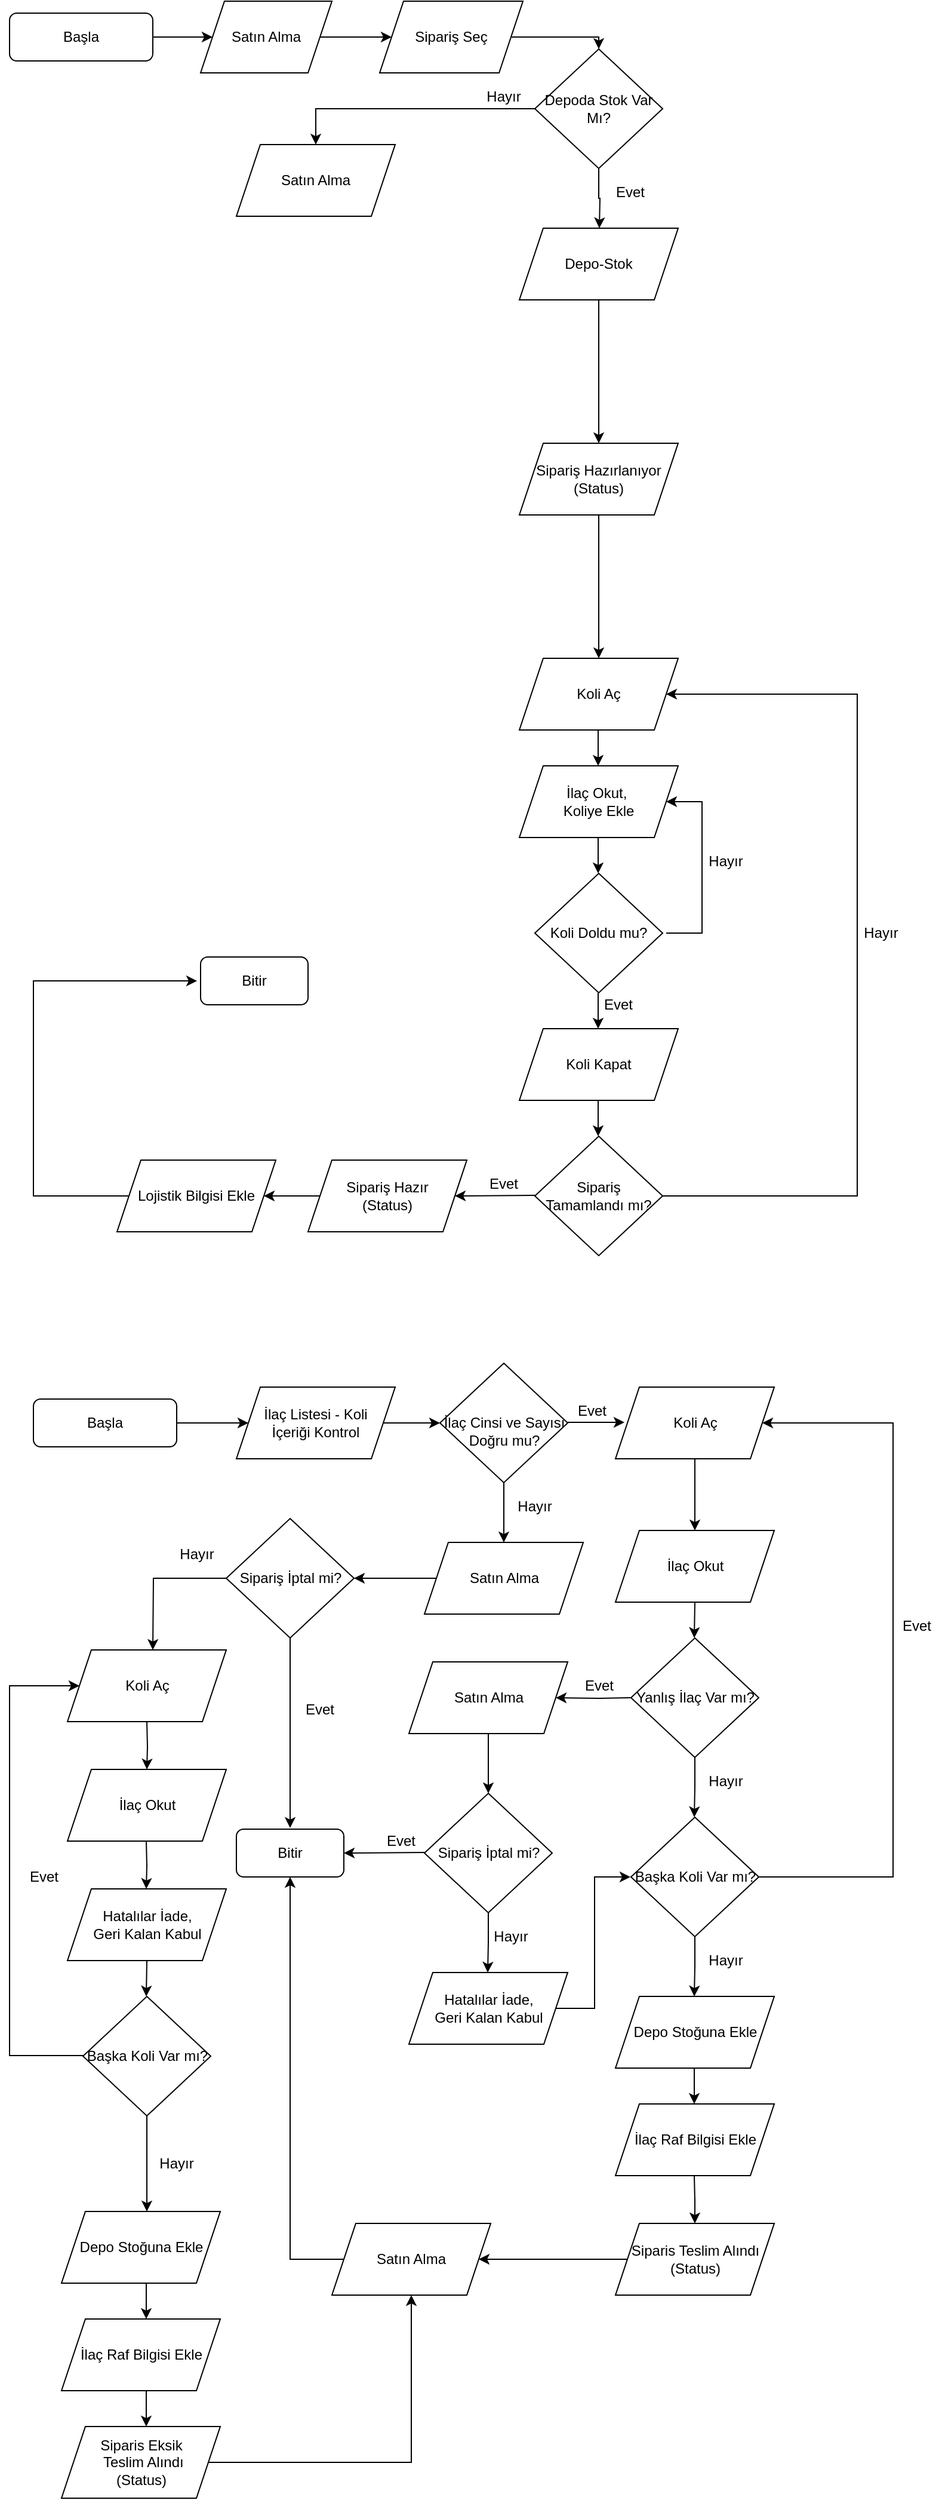 <mxfile version="13.9.2" type="github">
  <diagram id="C5RBs43oDa-KdzZeNtuy" name="Page-1">
    <mxGraphModel dx="1038" dy="580" grid="1" gridSize="10" guides="1" tooltips="1" connect="1" arrows="1" fold="1" page="1" pageScale="1" pageWidth="827" pageHeight="1169" math="0" shadow="0">
      <root>
        <mxCell id="WIyWlLk6GJQsqaUBKTNV-0" />
        <mxCell id="WIyWlLk6GJQsqaUBKTNV-1" parent="WIyWlLk6GJQsqaUBKTNV-0" />
        <mxCell id="t-u_EsN-zB867bTSoadE-10" style="edgeStyle=orthogonalEdgeStyle;rounded=0;orthogonalLoop=1;jettySize=auto;html=1;entryX=0;entryY=0.5;entryDx=0;entryDy=0;" edge="1" parent="WIyWlLk6GJQsqaUBKTNV-1" target="t-u_EsN-zB867bTSoadE-13">
          <mxGeometry relative="1" as="geometry">
            <Array as="points">
              <mxPoint x="860" y="520" />
              <mxPoint x="860" y="380" />
            </Array>
            <mxPoint x="826.5" y="520" as="sourcePoint" />
          </mxGeometry>
        </mxCell>
        <mxCell id="t-u_EsN-zB867bTSoadE-12" style="edgeStyle=orthogonalEdgeStyle;rounded=0;orthogonalLoop=1;jettySize=auto;html=1;entryX=0.5;entryY=0;entryDx=0;entryDy=0;" edge="1" parent="WIyWlLk6GJQsqaUBKTNV-1" source="t-u_EsN-zB867bTSoadE-13">
          <mxGeometry relative="1" as="geometry">
            <mxPoint x="947" y="490" as="targetPoint" />
          </mxGeometry>
        </mxCell>
        <mxCell id="t-u_EsN-zB867bTSoadE-37" value="Başla" style="rounded=1;whiteSpace=wrap;html=1;fontSize=12;glass=0;strokeWidth=1;shadow=0;" vertex="1" parent="WIyWlLk6GJQsqaUBKTNV-1">
          <mxGeometry x="20" y="30" width="120" height="40" as="geometry" />
        </mxCell>
        <mxCell id="t-u_EsN-zB867bTSoadE-38" style="edgeStyle=orthogonalEdgeStyle;rounded=0;orthogonalLoop=1;jettySize=auto;html=1;exitX=1;exitY=0.5;exitDx=0;exitDy=0;entryX=0;entryY=0.5;entryDx=0;entryDy=0;" edge="1" parent="WIyWlLk6GJQsqaUBKTNV-1" source="t-u_EsN-zB867bTSoadE-37" target="t-u_EsN-zB867bTSoadE-39">
          <mxGeometry relative="1" as="geometry">
            <mxPoint x="170" y="50" as="sourcePoint" />
            <mxPoint x="170" y="60" as="targetPoint" />
            <Array as="points" />
          </mxGeometry>
        </mxCell>
        <mxCell id="t-u_EsN-zB867bTSoadE-39" value="Satın Alma" style="shape=parallelogram;perimeter=parallelogramPerimeter;whiteSpace=wrap;html=1;fixedSize=1;" vertex="1" parent="WIyWlLk6GJQsqaUBKTNV-1">
          <mxGeometry x="180" y="20" width="110" height="60" as="geometry" />
        </mxCell>
        <mxCell id="t-u_EsN-zB867bTSoadE-41" style="edgeStyle=orthogonalEdgeStyle;rounded=0;orthogonalLoop=1;jettySize=auto;html=1;entryX=0;entryY=0.5;entryDx=0;entryDy=0;exitX=1;exitY=0.5;exitDx=0;exitDy=0;" edge="1" parent="WIyWlLk6GJQsqaUBKTNV-1" target="t-u_EsN-zB867bTSoadE-42" source="t-u_EsN-zB867bTSoadE-39">
          <mxGeometry relative="1" as="geometry">
            <mxPoint x="336.5" y="50" as="targetPoint" />
            <mxPoint x="320" y="50" as="sourcePoint" />
          </mxGeometry>
        </mxCell>
        <mxCell id="t-u_EsN-zB867bTSoadE-42" value="Sipariş Seç" style="shape=parallelogram;perimeter=parallelogramPerimeter;whiteSpace=wrap;html=1;fixedSize=1;" vertex="1" parent="WIyWlLk6GJQsqaUBKTNV-1">
          <mxGeometry x="330" y="20" width="120" height="60" as="geometry" />
        </mxCell>
        <mxCell id="t-u_EsN-zB867bTSoadE-43" value="Depoda Stok Var Mı?" style="rhombus;whiteSpace=wrap;html=1;" vertex="1" parent="WIyWlLk6GJQsqaUBKTNV-1">
          <mxGeometry x="460" y="60" width="107" height="100" as="geometry" />
        </mxCell>
        <mxCell id="t-u_EsN-zB867bTSoadE-44" style="edgeStyle=orthogonalEdgeStyle;rounded=0;orthogonalLoop=1;jettySize=auto;html=1;exitX=1;exitY=0.5;exitDx=0;exitDy=0;entryX=0.5;entryY=0;entryDx=0;entryDy=0;" edge="1" parent="WIyWlLk6GJQsqaUBKTNV-1" source="t-u_EsN-zB867bTSoadE-42" target="t-u_EsN-zB867bTSoadE-43">
          <mxGeometry relative="1" as="geometry">
            <mxPoint x="480" y="49.5" as="sourcePoint" />
            <mxPoint x="556" y="49.5" as="targetPoint" />
            <Array as="points">
              <mxPoint x="514" y="50" />
            </Array>
          </mxGeometry>
        </mxCell>
        <mxCell id="t-u_EsN-zB867bTSoadE-45" style="edgeStyle=orthogonalEdgeStyle;rounded=0;orthogonalLoop=1;jettySize=auto;html=1;exitX=0.5;exitY=1;exitDx=0;exitDy=0;" edge="1" parent="WIyWlLk6GJQsqaUBKTNV-1" source="t-u_EsN-zB867bTSoadE-43">
          <mxGeometry relative="1" as="geometry">
            <mxPoint x="510" y="200" as="sourcePoint" />
            <mxPoint x="514" y="210" as="targetPoint" />
          </mxGeometry>
        </mxCell>
        <mxCell id="t-u_EsN-zB867bTSoadE-46" value="Evet" style="text;html=1;strokeColor=none;fillColor=none;align=center;verticalAlign=middle;whiteSpace=wrap;rounded=0;" vertex="1" parent="WIyWlLk6GJQsqaUBKTNV-1">
          <mxGeometry x="520" y="170" width="40" height="20" as="geometry" />
        </mxCell>
        <mxCell id="t-u_EsN-zB867bTSoadE-47" value="Depo-Stok" style="shape=parallelogram;perimeter=parallelogramPerimeter;whiteSpace=wrap;html=1;fixedSize=1;" vertex="1" parent="WIyWlLk6GJQsqaUBKTNV-1">
          <mxGeometry x="447" y="210" width="133" height="60" as="geometry" />
        </mxCell>
        <mxCell id="t-u_EsN-zB867bTSoadE-50" style="edgeStyle=orthogonalEdgeStyle;rounded=0;orthogonalLoop=1;jettySize=auto;html=1;exitX=0.5;exitY=1;exitDx=0;exitDy=0;entryX=0.5;entryY=0;entryDx=0;entryDy=0;" edge="1" parent="WIyWlLk6GJQsqaUBKTNV-1" source="t-u_EsN-zB867bTSoadE-47" target="t-u_EsN-zB867bTSoadE-55">
          <mxGeometry relative="1" as="geometry">
            <mxPoint x="600" y="290" as="sourcePoint" />
            <mxPoint x="512" y="300" as="targetPoint" />
          </mxGeometry>
        </mxCell>
        <mxCell id="t-u_EsN-zB867bTSoadE-55" value="Sipariş Hazırlanıyor&lt;br&gt;(Status)" style="shape=parallelogram;perimeter=parallelogramPerimeter;whiteSpace=wrap;html=1;fixedSize=1;" vertex="1" parent="WIyWlLk6GJQsqaUBKTNV-1">
          <mxGeometry x="447" y="390" width="133" height="60" as="geometry" />
        </mxCell>
        <mxCell id="t-u_EsN-zB867bTSoadE-63" style="edgeStyle=orthogonalEdgeStyle;rounded=0;orthogonalLoop=1;jettySize=auto;html=1;entryX=0.5;entryY=0;entryDx=0;entryDy=0;exitX=0.5;exitY=1;exitDx=0;exitDy=0;" edge="1" parent="WIyWlLk6GJQsqaUBKTNV-1" source="t-u_EsN-zB867bTSoadE-55" target="t-u_EsN-zB867bTSoadE-64">
          <mxGeometry relative="1" as="geometry">
            <mxPoint x="650" y="420" as="sourcePoint" />
            <mxPoint x="513.5" y="480" as="targetPoint" />
            <Array as="points" />
          </mxGeometry>
        </mxCell>
        <mxCell id="t-u_EsN-zB867bTSoadE-64" value="Koli Aç" style="shape=parallelogram;perimeter=parallelogramPerimeter;whiteSpace=wrap;html=1;fixedSize=1;" vertex="1" parent="WIyWlLk6GJQsqaUBKTNV-1">
          <mxGeometry x="447" y="570" width="133" height="60" as="geometry" />
        </mxCell>
        <mxCell id="t-u_EsN-zB867bTSoadE-66" value="İlaç Okut,&amp;nbsp;&lt;br&gt;Koliye Ekle" style="shape=parallelogram;perimeter=parallelogramPerimeter;whiteSpace=wrap;html=1;fixedSize=1;" vertex="1" parent="WIyWlLk6GJQsqaUBKTNV-1">
          <mxGeometry x="447" y="660" width="133" height="60" as="geometry" />
        </mxCell>
        <mxCell id="t-u_EsN-zB867bTSoadE-68" value="Koli Doldu mu?" style="rhombus;whiteSpace=wrap;html=1;" vertex="1" parent="WIyWlLk6GJQsqaUBKTNV-1">
          <mxGeometry x="460" y="750" width="107" height="100" as="geometry" />
        </mxCell>
        <mxCell id="t-u_EsN-zB867bTSoadE-69" style="edgeStyle=orthogonalEdgeStyle;rounded=0;orthogonalLoop=1;jettySize=auto;html=1;entryX=0.5;entryY=0;entryDx=0;entryDy=0;exitX=0.5;exitY=1;exitDx=0;exitDy=0;" edge="1" parent="WIyWlLk6GJQsqaUBKTNV-1">
          <mxGeometry relative="1" as="geometry">
            <mxPoint x="513" y="630" as="sourcePoint" />
            <mxPoint x="513" y="660" as="targetPoint" />
            <Array as="points">
              <mxPoint x="513.5" y="650" />
            </Array>
          </mxGeometry>
        </mxCell>
        <mxCell id="t-u_EsN-zB867bTSoadE-70" style="edgeStyle=orthogonalEdgeStyle;rounded=0;orthogonalLoop=1;jettySize=auto;html=1;entryX=0.5;entryY=0;entryDx=0;entryDy=0;exitX=0.5;exitY=1;exitDx=0;exitDy=0;" edge="1" parent="WIyWlLk6GJQsqaUBKTNV-1">
          <mxGeometry relative="1" as="geometry">
            <mxPoint x="513" y="720" as="sourcePoint" />
            <mxPoint x="513" y="750" as="targetPoint" />
            <Array as="points">
              <mxPoint x="513.5" y="740" />
            </Array>
          </mxGeometry>
        </mxCell>
        <mxCell id="t-u_EsN-zB867bTSoadE-71" value="Hayır" style="text;html=1;strokeColor=none;fillColor=none;align=center;verticalAlign=middle;whiteSpace=wrap;rounded=0;" vertex="1" parent="WIyWlLk6GJQsqaUBKTNV-1">
          <mxGeometry x="600" y="730" width="40" height="20" as="geometry" />
        </mxCell>
        <mxCell id="t-u_EsN-zB867bTSoadE-72" style="edgeStyle=orthogonalEdgeStyle;rounded=0;orthogonalLoop=1;jettySize=auto;html=1;entryX=1;entryY=0.5;entryDx=0;entryDy=0;" edge="1" parent="WIyWlLk6GJQsqaUBKTNV-1" target="t-u_EsN-zB867bTSoadE-66">
          <mxGeometry relative="1" as="geometry">
            <mxPoint x="570" y="800" as="sourcePoint" />
            <mxPoint x="660" y="800" as="targetPoint" />
            <Array as="points">
              <mxPoint x="600" y="800" />
              <mxPoint x="600" y="690" />
            </Array>
          </mxGeometry>
        </mxCell>
        <mxCell id="t-u_EsN-zB867bTSoadE-73" style="edgeStyle=orthogonalEdgeStyle;rounded=0;orthogonalLoop=1;jettySize=auto;html=1;entryX=0.5;entryY=0;entryDx=0;entryDy=0;exitX=0.5;exitY=1;exitDx=0;exitDy=0;" edge="1" parent="WIyWlLk6GJQsqaUBKTNV-1">
          <mxGeometry relative="1" as="geometry">
            <mxPoint x="513" y="850" as="sourcePoint" />
            <mxPoint x="513" y="880" as="targetPoint" />
            <Array as="points">
              <mxPoint x="513.5" y="870" />
            </Array>
          </mxGeometry>
        </mxCell>
        <mxCell id="t-u_EsN-zB867bTSoadE-74" value="Evet" style="text;html=1;strokeColor=none;fillColor=none;align=center;verticalAlign=middle;whiteSpace=wrap;rounded=0;" vertex="1" parent="WIyWlLk6GJQsqaUBKTNV-1">
          <mxGeometry x="510" y="850" width="40" height="20" as="geometry" />
        </mxCell>
        <mxCell id="t-u_EsN-zB867bTSoadE-75" value="Koli Kapat" style="shape=parallelogram;perimeter=parallelogramPerimeter;whiteSpace=wrap;html=1;fixedSize=1;" vertex="1" parent="WIyWlLk6GJQsqaUBKTNV-1">
          <mxGeometry x="447" y="880" width="133" height="60" as="geometry" />
        </mxCell>
        <mxCell id="t-u_EsN-zB867bTSoadE-76" value="Sipariş Tamamlandı mı?" style="rhombus;whiteSpace=wrap;html=1;" vertex="1" parent="WIyWlLk6GJQsqaUBKTNV-1">
          <mxGeometry x="460" y="970" width="107" height="100" as="geometry" />
        </mxCell>
        <mxCell id="t-u_EsN-zB867bTSoadE-77" style="edgeStyle=orthogonalEdgeStyle;rounded=0;orthogonalLoop=1;jettySize=auto;html=1;entryX=0.5;entryY=0;entryDx=0;entryDy=0;exitX=0.5;exitY=1;exitDx=0;exitDy=0;" edge="1" parent="WIyWlLk6GJQsqaUBKTNV-1">
          <mxGeometry relative="1" as="geometry">
            <mxPoint x="513" y="940" as="sourcePoint" />
            <mxPoint x="513" y="970" as="targetPoint" />
            <Array as="points">
              <mxPoint x="513.5" y="960" />
            </Array>
          </mxGeometry>
        </mxCell>
        <mxCell id="t-u_EsN-zB867bTSoadE-78" value="Hayır" style="text;html=1;strokeColor=none;fillColor=none;align=center;verticalAlign=middle;whiteSpace=wrap;rounded=0;" vertex="1" parent="WIyWlLk6GJQsqaUBKTNV-1">
          <mxGeometry x="730" y="790" width="40" height="20" as="geometry" />
        </mxCell>
        <mxCell id="t-u_EsN-zB867bTSoadE-79" style="edgeStyle=orthogonalEdgeStyle;rounded=0;orthogonalLoop=1;jettySize=auto;html=1;entryX=1;entryY=0.5;entryDx=0;entryDy=0;exitX=1;exitY=0.5;exitDx=0;exitDy=0;" edge="1" parent="WIyWlLk6GJQsqaUBKTNV-1" source="t-u_EsN-zB867bTSoadE-76" target="t-u_EsN-zB867bTSoadE-64">
          <mxGeometry relative="1" as="geometry">
            <mxPoint x="700" y="1010" as="sourcePoint" />
            <mxPoint x="700" y="900" as="targetPoint" />
            <Array as="points">
              <mxPoint x="730" y="1020" />
              <mxPoint x="730" y="600" />
            </Array>
          </mxGeometry>
        </mxCell>
        <mxCell id="t-u_EsN-zB867bTSoadE-81" value="Evet" style="text;html=1;strokeColor=none;fillColor=none;align=center;verticalAlign=middle;whiteSpace=wrap;rounded=0;" vertex="1" parent="WIyWlLk6GJQsqaUBKTNV-1">
          <mxGeometry x="414" y="1000" width="40" height="20" as="geometry" />
        </mxCell>
        <mxCell id="t-u_EsN-zB867bTSoadE-82" style="edgeStyle=orthogonalEdgeStyle;rounded=0;orthogonalLoop=1;jettySize=auto;html=1;entryX=1;entryY=0.5;entryDx=0;entryDy=0;" edge="1" parent="WIyWlLk6GJQsqaUBKTNV-1" target="t-u_EsN-zB867bTSoadE-84">
          <mxGeometry relative="1" as="geometry">
            <mxPoint x="460" y="1019.5" as="sourcePoint" />
            <mxPoint x="410" y="1019.5" as="targetPoint" />
            <Array as="points" />
          </mxGeometry>
        </mxCell>
        <mxCell id="t-u_EsN-zB867bTSoadE-83" value="Lojistik Bilgisi Ekle" style="shape=parallelogram;perimeter=parallelogramPerimeter;whiteSpace=wrap;html=1;fixedSize=1;" vertex="1" parent="WIyWlLk6GJQsqaUBKTNV-1">
          <mxGeometry x="110" y="990" width="133" height="60" as="geometry" />
        </mxCell>
        <mxCell id="t-u_EsN-zB867bTSoadE-84" value="Sipariş Hazır&lt;br&gt;(Status)" style="shape=parallelogram;perimeter=parallelogramPerimeter;whiteSpace=wrap;html=1;fixedSize=1;" vertex="1" parent="WIyWlLk6GJQsqaUBKTNV-1">
          <mxGeometry x="270" y="990" width="133" height="60" as="geometry" />
        </mxCell>
        <mxCell id="t-u_EsN-zB867bTSoadE-85" style="edgeStyle=orthogonalEdgeStyle;rounded=0;orthogonalLoop=1;jettySize=auto;html=1;entryX=1;entryY=0.5;entryDx=0;entryDy=0;exitX=0;exitY=0.5;exitDx=0;exitDy=0;" edge="1" parent="WIyWlLk6GJQsqaUBKTNV-1" source="t-u_EsN-zB867bTSoadE-84" target="t-u_EsN-zB867bTSoadE-83">
          <mxGeometry relative="1" as="geometry">
            <mxPoint x="260" y="910" as="sourcePoint" />
            <mxPoint x="260" y="940" as="targetPoint" />
            <Array as="points">
              <mxPoint x="270" y="1020" />
              <mxPoint x="270" y="1020" />
            </Array>
          </mxGeometry>
        </mxCell>
        <mxCell id="t-u_EsN-zB867bTSoadE-86" style="edgeStyle=orthogonalEdgeStyle;rounded=0;orthogonalLoop=1;jettySize=auto;html=1;exitX=0;exitY=0.5;exitDx=0;exitDy=0;" edge="1" parent="WIyWlLk6GJQsqaUBKTNV-1" source="t-u_EsN-zB867bTSoadE-83">
          <mxGeometry relative="1" as="geometry">
            <mxPoint x="120" y="970" as="sourcePoint" />
            <mxPoint x="177" y="840" as="targetPoint" />
            <Array as="points">
              <mxPoint x="40" y="1020" />
              <mxPoint x="40" y="840" />
              <mxPoint x="110" y="840" />
            </Array>
          </mxGeometry>
        </mxCell>
        <mxCell id="t-u_EsN-zB867bTSoadE-87" style="edgeStyle=orthogonalEdgeStyle;rounded=0;orthogonalLoop=1;jettySize=auto;html=1;exitX=0;exitY=0.5;exitDx=0;exitDy=0;entryX=0.5;entryY=0;entryDx=0;entryDy=0;" edge="1" parent="WIyWlLk6GJQsqaUBKTNV-1" source="t-u_EsN-zB867bTSoadE-43" target="t-u_EsN-zB867bTSoadE-89">
          <mxGeometry relative="1" as="geometry">
            <mxPoint x="311.5" y="180" as="sourcePoint" />
            <mxPoint x="270" y="180" as="targetPoint" />
            <Array as="points">
              <mxPoint x="277" y="110" />
            </Array>
          </mxGeometry>
        </mxCell>
        <mxCell id="t-u_EsN-zB867bTSoadE-88" value="Hayır" style="text;html=1;strokeColor=none;fillColor=none;align=center;verticalAlign=middle;whiteSpace=wrap;rounded=0;" vertex="1" parent="WIyWlLk6GJQsqaUBKTNV-1">
          <mxGeometry x="414" y="90" width="40" height="20" as="geometry" />
        </mxCell>
        <mxCell id="t-u_EsN-zB867bTSoadE-89" value="Satın Alma" style="shape=parallelogram;perimeter=parallelogramPerimeter;whiteSpace=wrap;html=1;fixedSize=1;" vertex="1" parent="WIyWlLk6GJQsqaUBKTNV-1">
          <mxGeometry x="210" y="140" width="133" height="60" as="geometry" />
        </mxCell>
        <mxCell id="t-u_EsN-zB867bTSoadE-125" value="Bitir" style="rounded=1;whiteSpace=wrap;html=1;fontSize=12;glass=0;strokeWidth=1;shadow=0;" vertex="1" parent="WIyWlLk6GJQsqaUBKTNV-1">
          <mxGeometry x="180" y="820" width="90" height="40" as="geometry" />
        </mxCell>
        <mxCell id="t-u_EsN-zB867bTSoadE-126" value="Başla" style="rounded=1;whiteSpace=wrap;html=1;fontSize=12;glass=0;strokeWidth=1;shadow=0;" vertex="1" parent="WIyWlLk6GJQsqaUBKTNV-1">
          <mxGeometry x="40" y="1190" width="120" height="40" as="geometry" />
        </mxCell>
        <mxCell id="t-u_EsN-zB867bTSoadE-127" style="edgeStyle=orthogonalEdgeStyle;rounded=0;orthogonalLoop=1;jettySize=auto;html=1;exitX=1;exitY=0.5;exitDx=0;exitDy=0;entryX=0;entryY=0.5;entryDx=0;entryDy=0;" edge="1" parent="WIyWlLk6GJQsqaUBKTNV-1" source="t-u_EsN-zB867bTSoadE-126" target="t-u_EsN-zB867bTSoadE-128">
          <mxGeometry relative="1" as="geometry">
            <mxPoint x="160" y="1179.5" as="sourcePoint" />
            <mxPoint x="210" y="1179.5" as="targetPoint" />
            <Array as="points">
              <mxPoint x="220" y="1210" />
              <mxPoint x="220" y="1210" />
            </Array>
          </mxGeometry>
        </mxCell>
        <mxCell id="t-u_EsN-zB867bTSoadE-128" value="İlaç Listesi - Koli &lt;br&gt;İçeriği Kontrol" style="shape=parallelogram;perimeter=parallelogramPerimeter;whiteSpace=wrap;html=1;fixedSize=1;" vertex="1" parent="WIyWlLk6GJQsqaUBKTNV-1">
          <mxGeometry x="210" y="1180" width="133" height="60" as="geometry" />
        </mxCell>
        <mxCell id="t-u_EsN-zB867bTSoadE-129" style="edgeStyle=orthogonalEdgeStyle;rounded=0;orthogonalLoop=1;jettySize=auto;html=1;exitX=1;exitY=0.5;exitDx=0;exitDy=0;entryX=0;entryY=0.5;entryDx=0;entryDy=0;" edge="1" parent="WIyWlLk6GJQsqaUBKTNV-1" source="t-u_EsN-zB867bTSoadE-128" target="t-u_EsN-zB867bTSoadE-131">
          <mxGeometry relative="1" as="geometry">
            <mxPoint x="360" y="1209.5" as="sourcePoint" />
            <mxPoint x="387" y="1210" as="targetPoint" />
            <Array as="points" />
          </mxGeometry>
        </mxCell>
        <mxCell id="t-u_EsN-zB867bTSoadE-131" value="&lt;font style=&quot;font-size: 12px&quot;&gt;&lt;br&gt;İlaç Cinsi ve Sayısı Doğru mu?&lt;/font&gt;" style="rhombus;whiteSpace=wrap;html=1;" vertex="1" parent="WIyWlLk6GJQsqaUBKTNV-1">
          <mxGeometry x="380.5" y="1160" width="107" height="100" as="geometry" />
        </mxCell>
        <mxCell id="t-u_EsN-zB867bTSoadE-132" style="edgeStyle=orthogonalEdgeStyle;rounded=0;orthogonalLoop=1;jettySize=auto;html=1;exitX=1;exitY=0.5;exitDx=0;exitDy=0;entryX=0;entryY=0.5;entryDx=0;entryDy=0;" edge="1" parent="WIyWlLk6GJQsqaUBKTNV-1">
          <mxGeometry relative="1" as="geometry">
            <mxPoint x="487.5" y="1209.5" as="sourcePoint" />
            <mxPoint x="535" y="1209.5" as="targetPoint" />
            <Array as="points" />
          </mxGeometry>
        </mxCell>
        <mxCell id="t-u_EsN-zB867bTSoadE-134" value="Evet" style="text;html=1;strokeColor=none;fillColor=none;align=center;verticalAlign=middle;whiteSpace=wrap;rounded=0;" vertex="1" parent="WIyWlLk6GJQsqaUBKTNV-1">
          <mxGeometry x="487.5" y="1190" width="40" height="20" as="geometry" />
        </mxCell>
        <mxCell id="t-u_EsN-zB867bTSoadE-137" value="Koli Aç" style="shape=parallelogram;perimeter=parallelogramPerimeter;whiteSpace=wrap;html=1;fixedSize=1;" vertex="1" parent="WIyWlLk6GJQsqaUBKTNV-1">
          <mxGeometry x="527.5" y="1180" width="133" height="60" as="geometry" />
        </mxCell>
        <mxCell id="t-u_EsN-zB867bTSoadE-141" style="edgeStyle=orthogonalEdgeStyle;rounded=0;orthogonalLoop=1;jettySize=auto;html=1;exitX=0.5;exitY=1;exitDx=0;exitDy=0;entryX=0.5;entryY=0;entryDx=0;entryDy=0;" edge="1" parent="WIyWlLk6GJQsqaUBKTNV-1" source="t-u_EsN-zB867bTSoadE-137" target="t-u_EsN-zB867bTSoadE-142">
          <mxGeometry relative="1" as="geometry">
            <mxPoint x="592.5" y="1340" as="sourcePoint" />
            <mxPoint x="594" y="1280" as="targetPoint" />
            <Array as="points" />
          </mxGeometry>
        </mxCell>
        <mxCell id="t-u_EsN-zB867bTSoadE-142" value="İlaç Okut" style="shape=parallelogram;perimeter=parallelogramPerimeter;whiteSpace=wrap;html=1;fixedSize=1;" vertex="1" parent="WIyWlLk6GJQsqaUBKTNV-1">
          <mxGeometry x="527.5" y="1300" width="133" height="60" as="geometry" />
        </mxCell>
        <mxCell id="t-u_EsN-zB867bTSoadE-144" value="Yanlış İlaç Var mı?" style="rhombus;whiteSpace=wrap;html=1;" vertex="1" parent="WIyWlLk6GJQsqaUBKTNV-1">
          <mxGeometry x="540.5" y="1390" width="107" height="100" as="geometry" />
        </mxCell>
        <mxCell id="t-u_EsN-zB867bTSoadE-145" style="edgeStyle=orthogonalEdgeStyle;rounded=0;orthogonalLoop=1;jettySize=auto;html=1;exitX=0.5;exitY=1;exitDx=0;exitDy=0;" edge="1" parent="WIyWlLk6GJQsqaUBKTNV-1" source="t-u_EsN-zB867bTSoadE-142">
          <mxGeometry relative="1" as="geometry">
            <mxPoint x="593.5" y="1350" as="sourcePoint" />
            <mxPoint x="593.5" y="1390" as="targetPoint" />
            <Array as="points" />
          </mxGeometry>
        </mxCell>
        <mxCell id="t-u_EsN-zB867bTSoadE-146" value="Başka Koli Var mı?" style="rhombus;whiteSpace=wrap;html=1;" vertex="1" parent="WIyWlLk6GJQsqaUBKTNV-1">
          <mxGeometry x="540.5" y="1540" width="107" height="100" as="geometry" />
        </mxCell>
        <mxCell id="t-u_EsN-zB867bTSoadE-147" style="edgeStyle=orthogonalEdgeStyle;rounded=0;orthogonalLoop=1;jettySize=auto;html=1;exitX=0.5;exitY=1;exitDx=0;exitDy=0;" edge="1" parent="WIyWlLk6GJQsqaUBKTNV-1">
          <mxGeometry relative="1" as="geometry">
            <mxPoint x="594" y="1490" as="sourcePoint" />
            <mxPoint x="593.5" y="1540" as="targetPoint" />
            <Array as="points">
              <mxPoint x="594" y="1515" />
            </Array>
          </mxGeometry>
        </mxCell>
        <mxCell id="t-u_EsN-zB867bTSoadE-148" value="Hayır" style="text;html=1;strokeColor=none;fillColor=none;align=center;verticalAlign=middle;whiteSpace=wrap;rounded=0;" vertex="1" parent="WIyWlLk6GJQsqaUBKTNV-1">
          <mxGeometry x="600" y="1500" width="40" height="20" as="geometry" />
        </mxCell>
        <mxCell id="t-u_EsN-zB867bTSoadE-149" style="edgeStyle=orthogonalEdgeStyle;rounded=0;orthogonalLoop=1;jettySize=auto;html=1;exitX=1;exitY=0.5;exitDx=0;exitDy=0;entryX=1;entryY=0.5;entryDx=0;entryDy=0;" edge="1" parent="WIyWlLk6GJQsqaUBKTNV-1" source="t-u_EsN-zB867bTSoadE-146" target="t-u_EsN-zB867bTSoadE-137">
          <mxGeometry relative="1" as="geometry">
            <mxPoint x="690" y="1589.5" as="sourcePoint" />
            <mxPoint x="720" y="1210" as="targetPoint" />
            <Array as="points">
              <mxPoint x="760" y="1590" />
              <mxPoint x="760" y="1210" />
            </Array>
          </mxGeometry>
        </mxCell>
        <mxCell id="t-u_EsN-zB867bTSoadE-150" value="Evet" style="text;html=1;strokeColor=none;fillColor=none;align=center;verticalAlign=middle;whiteSpace=wrap;rounded=0;" vertex="1" parent="WIyWlLk6GJQsqaUBKTNV-1">
          <mxGeometry x="760" y="1370" width="40" height="20" as="geometry" />
        </mxCell>
        <mxCell id="t-u_EsN-zB867bTSoadE-154" value="Hayır" style="text;html=1;strokeColor=none;fillColor=none;align=center;verticalAlign=middle;whiteSpace=wrap;rounded=0;" vertex="1" parent="WIyWlLk6GJQsqaUBKTNV-1">
          <mxGeometry x="600" y="1650" width="40" height="20" as="geometry" />
        </mxCell>
        <mxCell id="t-u_EsN-zB867bTSoadE-155" style="edgeStyle=orthogonalEdgeStyle;rounded=0;orthogonalLoop=1;jettySize=auto;html=1;exitX=0.5;exitY=1;exitDx=0;exitDy=0;" edge="1" parent="WIyWlLk6GJQsqaUBKTNV-1">
          <mxGeometry relative="1" as="geometry">
            <mxPoint x="594" y="1640" as="sourcePoint" />
            <mxPoint x="593.5" y="1690" as="targetPoint" />
            <Array as="points">
              <mxPoint x="594" y="1665" />
            </Array>
          </mxGeometry>
        </mxCell>
        <mxCell id="t-u_EsN-zB867bTSoadE-157" value="Depo Stoğuna Ekle" style="shape=parallelogram;perimeter=parallelogramPerimeter;whiteSpace=wrap;html=1;fixedSize=1;" vertex="1" parent="WIyWlLk6GJQsqaUBKTNV-1">
          <mxGeometry x="527.5" y="1690" width="133" height="60" as="geometry" />
        </mxCell>
        <mxCell id="t-u_EsN-zB867bTSoadE-158" value="İlaç Raf Bilgisi Ekle" style="shape=parallelogram;perimeter=parallelogramPerimeter;whiteSpace=wrap;html=1;fixedSize=1;" vertex="1" parent="WIyWlLk6GJQsqaUBKTNV-1">
          <mxGeometry x="527.5" y="1780" width="133" height="60" as="geometry" />
        </mxCell>
        <mxCell id="t-u_EsN-zB867bTSoadE-159" style="edgeStyle=orthogonalEdgeStyle;rounded=0;orthogonalLoop=1;jettySize=auto;html=1;" edge="1" parent="WIyWlLk6GJQsqaUBKTNV-1">
          <mxGeometry relative="1" as="geometry">
            <mxPoint x="593.5" y="1750" as="sourcePoint" />
            <mxPoint x="593.5" y="1780" as="targetPoint" />
            <Array as="points">
              <mxPoint x="594" y="1755" />
            </Array>
          </mxGeometry>
        </mxCell>
        <mxCell id="t-u_EsN-zB867bTSoadE-160" value="Siparis Teslim Alındı&lt;br&gt;(Status)" style="shape=parallelogram;perimeter=parallelogramPerimeter;whiteSpace=wrap;html=1;fixedSize=1;" vertex="1" parent="WIyWlLk6GJQsqaUBKTNV-1">
          <mxGeometry x="527.5" y="1880" width="133" height="60" as="geometry" />
        </mxCell>
        <mxCell id="t-u_EsN-zB867bTSoadE-161" style="edgeStyle=orthogonalEdgeStyle;rounded=0;orthogonalLoop=1;jettySize=auto;html=1;entryX=0.5;entryY=0;entryDx=0;entryDy=0;" edge="1" parent="WIyWlLk6GJQsqaUBKTNV-1" target="t-u_EsN-zB867bTSoadE-160">
          <mxGeometry relative="1" as="geometry">
            <mxPoint x="593.5" y="1840" as="sourcePoint" />
            <mxPoint x="593.5" y="1870" as="targetPoint" />
            <Array as="points" />
          </mxGeometry>
        </mxCell>
        <mxCell id="t-u_EsN-zB867bTSoadE-162" value="Satın Alma" style="shape=parallelogram;perimeter=parallelogramPerimeter;whiteSpace=wrap;html=1;fixedSize=1;" vertex="1" parent="WIyWlLk6GJQsqaUBKTNV-1">
          <mxGeometry x="290" y="1880" width="133" height="60" as="geometry" />
        </mxCell>
        <mxCell id="t-u_EsN-zB867bTSoadE-163" style="edgeStyle=orthogonalEdgeStyle;rounded=0;orthogonalLoop=1;jettySize=auto;html=1;exitX=0;exitY=0.5;exitDx=0;exitDy=0;entryX=1;entryY=0.5;entryDx=0;entryDy=0;" edge="1" parent="WIyWlLk6GJQsqaUBKTNV-1" source="t-u_EsN-zB867bTSoadE-160" target="t-u_EsN-zB867bTSoadE-162">
          <mxGeometry relative="1" as="geometry">
            <mxPoint x="366" y="1754" as="sourcePoint" />
            <mxPoint x="413.5" y="1754" as="targetPoint" />
            <Array as="points" />
          </mxGeometry>
        </mxCell>
        <mxCell id="t-u_EsN-zB867bTSoadE-165" style="edgeStyle=orthogonalEdgeStyle;rounded=0;orthogonalLoop=1;jettySize=auto;html=1;exitX=0;exitY=0.5;exitDx=0;exitDy=0;entryX=0.5;entryY=1;entryDx=0;entryDy=0;" edge="1" parent="WIyWlLk6GJQsqaUBKTNV-1" source="t-u_EsN-zB867bTSoadE-162" target="t-u_EsN-zB867bTSoadE-182">
          <mxGeometry relative="1" as="geometry">
            <mxPoint x="324.5" y="1909.5" as="sourcePoint" />
            <mxPoint x="200" y="1909.5" as="targetPoint" />
            <Array as="points">
              <mxPoint x="255" y="1910" />
            </Array>
          </mxGeometry>
        </mxCell>
        <mxCell id="t-u_EsN-zB867bTSoadE-166" style="edgeStyle=orthogonalEdgeStyle;rounded=0;orthogonalLoop=1;jettySize=auto;html=1;entryX=1;entryY=0.5;entryDx=0;entryDy=0;" edge="1" parent="WIyWlLk6GJQsqaUBKTNV-1" target="t-u_EsN-zB867bTSoadE-169">
          <mxGeometry relative="1" as="geometry">
            <mxPoint x="540" y="1440" as="sourcePoint" />
            <mxPoint x="480" y="1440" as="targetPoint" />
            <Array as="points" />
          </mxGeometry>
        </mxCell>
        <mxCell id="t-u_EsN-zB867bTSoadE-167" value="Evet" style="text;html=1;strokeColor=none;fillColor=none;align=center;verticalAlign=middle;whiteSpace=wrap;rounded=0;" vertex="1" parent="WIyWlLk6GJQsqaUBKTNV-1">
          <mxGeometry x="493.5" y="1420" width="40" height="20" as="geometry" />
        </mxCell>
        <mxCell id="t-u_EsN-zB867bTSoadE-169" value="Satın Alma" style="shape=parallelogram;perimeter=parallelogramPerimeter;whiteSpace=wrap;html=1;fixedSize=1;" vertex="1" parent="WIyWlLk6GJQsqaUBKTNV-1">
          <mxGeometry x="354.5" y="1410" width="133" height="60" as="geometry" />
        </mxCell>
        <mxCell id="t-u_EsN-zB867bTSoadE-170" value="Sipariş İptal mi?" style="rhombus;whiteSpace=wrap;html=1;" vertex="1" parent="WIyWlLk6GJQsqaUBKTNV-1">
          <mxGeometry x="367.5" y="1520" width="107" height="100" as="geometry" />
        </mxCell>
        <mxCell id="t-u_EsN-zB867bTSoadE-174" style="edgeStyle=orthogonalEdgeStyle;rounded=0;orthogonalLoop=1;jettySize=auto;html=1;exitX=0.5;exitY=1;exitDx=0;exitDy=0;" edge="1" parent="WIyWlLk6GJQsqaUBKTNV-1">
          <mxGeometry relative="1" as="geometry">
            <mxPoint x="460" y="1280" as="sourcePoint" />
            <mxPoint x="460" y="1280" as="targetPoint" />
          </mxGeometry>
        </mxCell>
        <mxCell id="t-u_EsN-zB867bTSoadE-177" style="edgeStyle=orthogonalEdgeStyle;rounded=0;orthogonalLoop=1;jettySize=auto;html=1;exitX=0.5;exitY=1;exitDx=0;exitDy=0;entryX=0.5;entryY=0;entryDx=0;entryDy=0;" edge="1" parent="WIyWlLk6GJQsqaUBKTNV-1" source="t-u_EsN-zB867bTSoadE-169" target="t-u_EsN-zB867bTSoadE-170">
          <mxGeometry relative="1" as="geometry">
            <mxPoint x="289" y="1490" as="sourcePoint" />
            <mxPoint x="289" y="1530" as="targetPoint" />
            <Array as="points" />
          </mxGeometry>
        </mxCell>
        <mxCell id="t-u_EsN-zB867bTSoadE-178" style="edgeStyle=orthogonalEdgeStyle;rounded=0;orthogonalLoop=1;jettySize=auto;html=1;entryX=1;entryY=0.5;entryDx=0;entryDy=0;" edge="1" parent="WIyWlLk6GJQsqaUBKTNV-1" target="t-u_EsN-zB867bTSoadE-182">
          <mxGeometry relative="1" as="geometry">
            <mxPoint x="367.75" y="1569.5" as="sourcePoint" />
            <mxPoint x="305.25" y="1569.5" as="targetPoint" />
            <Array as="points" />
          </mxGeometry>
        </mxCell>
        <mxCell id="t-u_EsN-zB867bTSoadE-179" value="Evet" style="text;html=1;strokeColor=none;fillColor=none;align=center;verticalAlign=middle;whiteSpace=wrap;rounded=0;" vertex="1" parent="WIyWlLk6GJQsqaUBKTNV-1">
          <mxGeometry x="327.5" y="1550" width="40" height="20" as="geometry" />
        </mxCell>
        <mxCell id="t-u_EsN-zB867bTSoadE-182" value="Bitir" style="rounded=1;whiteSpace=wrap;html=1;fontSize=12;glass=0;strokeWidth=1;shadow=0;" vertex="1" parent="WIyWlLk6GJQsqaUBKTNV-1">
          <mxGeometry x="210" y="1550" width="90" height="40" as="geometry" />
        </mxCell>
        <mxCell id="t-u_EsN-zB867bTSoadE-183" style="edgeStyle=orthogonalEdgeStyle;rounded=0;orthogonalLoop=1;jettySize=auto;html=1;exitX=0.5;exitY=1;exitDx=0;exitDy=0;" edge="1" parent="WIyWlLk6GJQsqaUBKTNV-1">
          <mxGeometry relative="1" as="geometry">
            <mxPoint x="421" y="1620" as="sourcePoint" />
            <mxPoint x="420.5" y="1670" as="targetPoint" />
            <Array as="points">
              <mxPoint x="421" y="1645" />
            </Array>
          </mxGeometry>
        </mxCell>
        <mxCell id="t-u_EsN-zB867bTSoadE-184" value="Hayır" style="text;html=1;strokeColor=none;fillColor=none;align=center;verticalAlign=middle;whiteSpace=wrap;rounded=0;" vertex="1" parent="WIyWlLk6GJQsqaUBKTNV-1">
          <mxGeometry x="420" y="1630" width="40" height="20" as="geometry" />
        </mxCell>
        <mxCell id="t-u_EsN-zB867bTSoadE-185" value="Hatalılar İade,&lt;br&gt;Geri Kalan Kabul&lt;br&gt;" style="shape=parallelogram;perimeter=parallelogramPerimeter;whiteSpace=wrap;html=1;fixedSize=1;" vertex="1" parent="WIyWlLk6GJQsqaUBKTNV-1">
          <mxGeometry x="354.5" y="1670" width="133" height="60" as="geometry" />
        </mxCell>
        <mxCell id="t-u_EsN-zB867bTSoadE-186" style="edgeStyle=orthogonalEdgeStyle;rounded=0;orthogonalLoop=1;jettySize=auto;html=1;exitX=1;exitY=0.5;exitDx=0;exitDy=0;" edge="1" parent="WIyWlLk6GJQsqaUBKTNV-1" source="t-u_EsN-zB867bTSoadE-185">
          <mxGeometry relative="1" as="geometry">
            <mxPoint x="480" y="1649" as="sourcePoint" />
            <mxPoint x="540" y="1590" as="targetPoint" />
            <Array as="points">
              <mxPoint x="510" y="1700" />
              <mxPoint x="510" y="1590" />
            </Array>
          </mxGeometry>
        </mxCell>
        <mxCell id="t-u_EsN-zB867bTSoadE-187" value="Satın Alma" style="shape=parallelogram;perimeter=parallelogramPerimeter;whiteSpace=wrap;html=1;fixedSize=1;" vertex="1" parent="WIyWlLk6GJQsqaUBKTNV-1">
          <mxGeometry x="367.5" y="1310" width="133" height="60" as="geometry" />
        </mxCell>
        <mxCell id="t-u_EsN-zB867bTSoadE-188" style="edgeStyle=orthogonalEdgeStyle;rounded=0;orthogonalLoop=1;jettySize=auto;html=1;exitX=0.5;exitY=1;exitDx=0;exitDy=0;entryX=0.5;entryY=0;entryDx=0;entryDy=0;" edge="1" parent="WIyWlLk6GJQsqaUBKTNV-1" source="t-u_EsN-zB867bTSoadE-131" target="t-u_EsN-zB867bTSoadE-187">
          <mxGeometry relative="1" as="geometry">
            <mxPoint x="510" y="1270" as="sourcePoint" />
            <mxPoint x="510" y="1310" as="targetPoint" />
            <Array as="points" />
          </mxGeometry>
        </mxCell>
        <mxCell id="t-u_EsN-zB867bTSoadE-189" value="Sipariş İptal mi?" style="rhombus;whiteSpace=wrap;html=1;" vertex="1" parent="WIyWlLk6GJQsqaUBKTNV-1">
          <mxGeometry x="201.5" y="1290" width="107" height="100" as="geometry" />
        </mxCell>
        <mxCell id="t-u_EsN-zB867bTSoadE-190" style="edgeStyle=orthogonalEdgeStyle;rounded=0;orthogonalLoop=1;jettySize=auto;html=1;exitX=0;exitY=0.5;exitDx=0;exitDy=0;entryX=1;entryY=0.5;entryDx=0;entryDy=0;" edge="1" parent="WIyWlLk6GJQsqaUBKTNV-1" source="t-u_EsN-zB867bTSoadE-187" target="t-u_EsN-zB867bTSoadE-189">
          <mxGeometry relative="1" as="geometry">
            <mxPoint x="297.25" y="1730" as="sourcePoint" />
            <mxPoint x="172.75" y="1730" as="targetPoint" />
            <Array as="points" />
          </mxGeometry>
        </mxCell>
        <mxCell id="t-u_EsN-zB867bTSoadE-192" style="edgeStyle=orthogonalEdgeStyle;rounded=0;orthogonalLoop=1;jettySize=auto;html=1;exitX=0.5;exitY=1;exitDx=0;exitDy=0;" edge="1" parent="WIyWlLk6GJQsqaUBKTNV-1" source="t-u_EsN-zB867bTSoadE-189">
          <mxGeometry relative="1" as="geometry">
            <mxPoint x="264" y="1390" as="sourcePoint" />
            <mxPoint x="255" y="1549" as="targetPoint" />
            <Array as="points">
              <mxPoint x="255" y="1549" />
            </Array>
          </mxGeometry>
        </mxCell>
        <mxCell id="t-u_EsN-zB867bTSoadE-193" value="Evet" style="text;html=1;strokeColor=none;fillColor=none;align=center;verticalAlign=middle;whiteSpace=wrap;rounded=0;" vertex="1" parent="WIyWlLk6GJQsqaUBKTNV-1">
          <mxGeometry x="260" y="1440" width="40" height="20" as="geometry" />
        </mxCell>
        <mxCell id="t-u_EsN-zB867bTSoadE-194" style="edgeStyle=orthogonalEdgeStyle;rounded=0;orthogonalLoop=1;jettySize=auto;html=1;exitX=0;exitY=0.5;exitDx=0;exitDy=0;" edge="1" parent="WIyWlLk6GJQsqaUBKTNV-1" source="t-u_EsN-zB867bTSoadE-189">
          <mxGeometry relative="1" as="geometry">
            <mxPoint x="210" y="1319.5" as="sourcePoint" />
            <mxPoint x="140" y="1400" as="targetPoint" />
            <Array as="points" />
          </mxGeometry>
        </mxCell>
        <mxCell id="t-u_EsN-zB867bTSoadE-195" value="Hayır" style="text;html=1;strokeColor=none;fillColor=none;align=center;verticalAlign=middle;whiteSpace=wrap;rounded=0;" vertex="1" parent="WIyWlLk6GJQsqaUBKTNV-1">
          <mxGeometry x="156.5" y="1310" width="40" height="20" as="geometry" />
        </mxCell>
        <mxCell id="t-u_EsN-zB867bTSoadE-196" value="Hayır" style="text;html=1;strokeColor=none;fillColor=none;align=center;verticalAlign=middle;whiteSpace=wrap;rounded=0;" vertex="1" parent="WIyWlLk6GJQsqaUBKTNV-1">
          <mxGeometry x="440" y="1270" width="40" height="20" as="geometry" />
        </mxCell>
        <mxCell id="t-u_EsN-zB867bTSoadE-197" value="Koli Aç" style="shape=parallelogram;perimeter=parallelogramPerimeter;whiteSpace=wrap;html=1;fixedSize=1;" vertex="1" parent="WIyWlLk6GJQsqaUBKTNV-1">
          <mxGeometry x="68.5" y="1400" width="133" height="60" as="geometry" />
        </mxCell>
        <mxCell id="t-u_EsN-zB867bTSoadE-198" value="İlaç Okut" style="shape=parallelogram;perimeter=parallelogramPerimeter;whiteSpace=wrap;html=1;fixedSize=1;" vertex="1" parent="WIyWlLk6GJQsqaUBKTNV-1">
          <mxGeometry x="68.5" y="1500" width="133" height="60" as="geometry" />
        </mxCell>
        <mxCell id="t-u_EsN-zB867bTSoadE-199" value="Hatalılar İade,&lt;br&gt;Geri Kalan Kabul&lt;br&gt;" style="shape=parallelogram;perimeter=parallelogramPerimeter;whiteSpace=wrap;html=1;fixedSize=1;" vertex="1" parent="WIyWlLk6GJQsqaUBKTNV-1">
          <mxGeometry x="68.5" y="1600" width="133" height="60" as="geometry" />
        </mxCell>
        <mxCell id="t-u_EsN-zB867bTSoadE-200" value="Başka Koli Var mı?" style="rhombus;whiteSpace=wrap;html=1;" vertex="1" parent="WIyWlLk6GJQsqaUBKTNV-1">
          <mxGeometry x="81.5" y="1690" width="107" height="100" as="geometry" />
        </mxCell>
        <mxCell id="t-u_EsN-zB867bTSoadE-201" style="edgeStyle=orthogonalEdgeStyle;rounded=0;orthogonalLoop=1;jettySize=auto;html=1;exitX=0.5;exitY=1;exitDx=0;exitDy=0;entryX=0.5;entryY=0;entryDx=0;entryDy=0;" edge="1" parent="WIyWlLk6GJQsqaUBKTNV-1" target="t-u_EsN-zB867bTSoadE-198">
          <mxGeometry relative="1" as="geometry">
            <mxPoint x="135" y="1460" as="sourcePoint" />
            <mxPoint x="134.5" y="1490" as="targetPoint" />
            <Array as="points" />
          </mxGeometry>
        </mxCell>
        <mxCell id="t-u_EsN-zB867bTSoadE-202" style="edgeStyle=orthogonalEdgeStyle;rounded=0;orthogonalLoop=1;jettySize=auto;html=1;exitX=0.5;exitY=1;exitDx=0;exitDy=0;entryX=0.5;entryY=0;entryDx=0;entryDy=0;" edge="1" parent="WIyWlLk6GJQsqaUBKTNV-1">
          <mxGeometry relative="1" as="geometry">
            <mxPoint x="134.5" y="1560" as="sourcePoint" />
            <mxPoint x="134.5" y="1600" as="targetPoint" />
            <Array as="points" />
          </mxGeometry>
        </mxCell>
        <mxCell id="t-u_EsN-zB867bTSoadE-203" style="edgeStyle=orthogonalEdgeStyle;rounded=0;orthogonalLoop=1;jettySize=auto;html=1;exitX=0.5;exitY=1;exitDx=0;exitDy=0;" edge="1" parent="WIyWlLk6GJQsqaUBKTNV-1">
          <mxGeometry relative="1" as="geometry">
            <mxPoint x="135" y="1660" as="sourcePoint" />
            <mxPoint x="134.5" y="1690" as="targetPoint" />
            <Array as="points" />
          </mxGeometry>
        </mxCell>
        <mxCell id="t-u_EsN-zB867bTSoadE-204" style="edgeStyle=orthogonalEdgeStyle;rounded=0;orthogonalLoop=1;jettySize=auto;html=1;entryX=0;entryY=0.5;entryDx=0;entryDy=0;" edge="1" parent="WIyWlLk6GJQsqaUBKTNV-1" target="t-u_EsN-zB867bTSoadE-197">
          <mxGeometry relative="1" as="geometry">
            <mxPoint x="81.5" y="1739.5" as="sourcePoint" />
            <mxPoint x="30" y="1430" as="targetPoint" />
            <Array as="points">
              <mxPoint x="20" y="1740" />
              <mxPoint x="20" y="1430" />
            </Array>
          </mxGeometry>
        </mxCell>
        <mxCell id="t-u_EsN-zB867bTSoadE-205" value="Evet" style="text;html=1;strokeColor=none;fillColor=none;align=center;verticalAlign=middle;whiteSpace=wrap;rounded=0;" vertex="1" parent="WIyWlLk6GJQsqaUBKTNV-1">
          <mxGeometry x="28.5" y="1580" width="40" height="20" as="geometry" />
        </mxCell>
        <mxCell id="t-u_EsN-zB867bTSoadE-206" style="edgeStyle=orthogonalEdgeStyle;rounded=0;orthogonalLoop=1;jettySize=auto;html=1;exitX=0.5;exitY=1;exitDx=0;exitDy=0;" edge="1" parent="WIyWlLk6GJQsqaUBKTNV-1" source="t-u_EsN-zB867bTSoadE-200">
          <mxGeometry relative="1" as="geometry">
            <mxPoint x="195" y="1739.5" as="sourcePoint" />
            <mxPoint x="135" y="1870" as="targetPoint" />
            <Array as="points">
              <mxPoint x="135" y="1840" />
              <mxPoint x="135" y="1840" />
            </Array>
          </mxGeometry>
        </mxCell>
        <mxCell id="t-u_EsN-zB867bTSoadE-208" value="Hayır" style="text;html=1;strokeColor=none;fillColor=none;align=center;verticalAlign=middle;whiteSpace=wrap;rounded=0;" vertex="1" parent="WIyWlLk6GJQsqaUBKTNV-1">
          <mxGeometry x="140" y="1820" width="40" height="20" as="geometry" />
        </mxCell>
        <mxCell id="t-u_EsN-zB867bTSoadE-209" value="Depo Stoğuna Ekle" style="shape=parallelogram;perimeter=parallelogramPerimeter;whiteSpace=wrap;html=1;fixedSize=1;" vertex="1" parent="WIyWlLk6GJQsqaUBKTNV-1">
          <mxGeometry x="63.5" y="1870" width="133" height="60" as="geometry" />
        </mxCell>
        <mxCell id="t-u_EsN-zB867bTSoadE-212" style="edgeStyle=orthogonalEdgeStyle;rounded=0;orthogonalLoop=1;jettySize=auto;html=1;" edge="1" parent="WIyWlLk6GJQsqaUBKTNV-1">
          <mxGeometry relative="1" as="geometry">
            <mxPoint x="134.5" y="1930" as="sourcePoint" />
            <mxPoint x="134.5" y="1960" as="targetPoint" />
            <Array as="points">
              <mxPoint x="135" y="1935" />
            </Array>
          </mxGeometry>
        </mxCell>
        <mxCell id="t-u_EsN-zB867bTSoadE-213" value="İlaç Raf Bilgisi Ekle" style="shape=parallelogram;perimeter=parallelogramPerimeter;whiteSpace=wrap;html=1;fixedSize=1;" vertex="1" parent="WIyWlLk6GJQsqaUBKTNV-1">
          <mxGeometry x="63.5" y="1960" width="133" height="60" as="geometry" />
        </mxCell>
        <mxCell id="t-u_EsN-zB867bTSoadE-214" value="Siparis Eksik&lt;br&gt;&amp;nbsp;Teslim Alındı&lt;br&gt;(Status)" style="shape=parallelogram;perimeter=parallelogramPerimeter;whiteSpace=wrap;html=1;fixedSize=1;" vertex="1" parent="WIyWlLk6GJQsqaUBKTNV-1">
          <mxGeometry x="63.5" y="2050" width="133" height="60" as="geometry" />
        </mxCell>
        <mxCell id="t-u_EsN-zB867bTSoadE-215" style="edgeStyle=orthogonalEdgeStyle;rounded=0;orthogonalLoop=1;jettySize=auto;html=1;" edge="1" parent="WIyWlLk6GJQsqaUBKTNV-1">
          <mxGeometry relative="1" as="geometry">
            <mxPoint x="134.5" y="2020" as="sourcePoint" />
            <mxPoint x="134.5" y="2050" as="targetPoint" />
            <Array as="points">
              <mxPoint x="135" y="2025" />
            </Array>
          </mxGeometry>
        </mxCell>
        <mxCell id="t-u_EsN-zB867bTSoadE-216" style="edgeStyle=orthogonalEdgeStyle;rounded=0;orthogonalLoop=1;jettySize=auto;html=1;exitX=1;exitY=0.5;exitDx=0;exitDy=0;entryX=0.5;entryY=1;entryDx=0;entryDy=0;" edge="1" parent="WIyWlLk6GJQsqaUBKTNV-1" source="t-u_EsN-zB867bTSoadE-214" target="t-u_EsN-zB867bTSoadE-162">
          <mxGeometry relative="1" as="geometry">
            <mxPoint x="225" y="2079.5" as="sourcePoint" />
            <mxPoint x="285" y="2079.5" as="targetPoint" />
            <Array as="points" />
          </mxGeometry>
        </mxCell>
      </root>
    </mxGraphModel>
  </diagram>
</mxfile>
